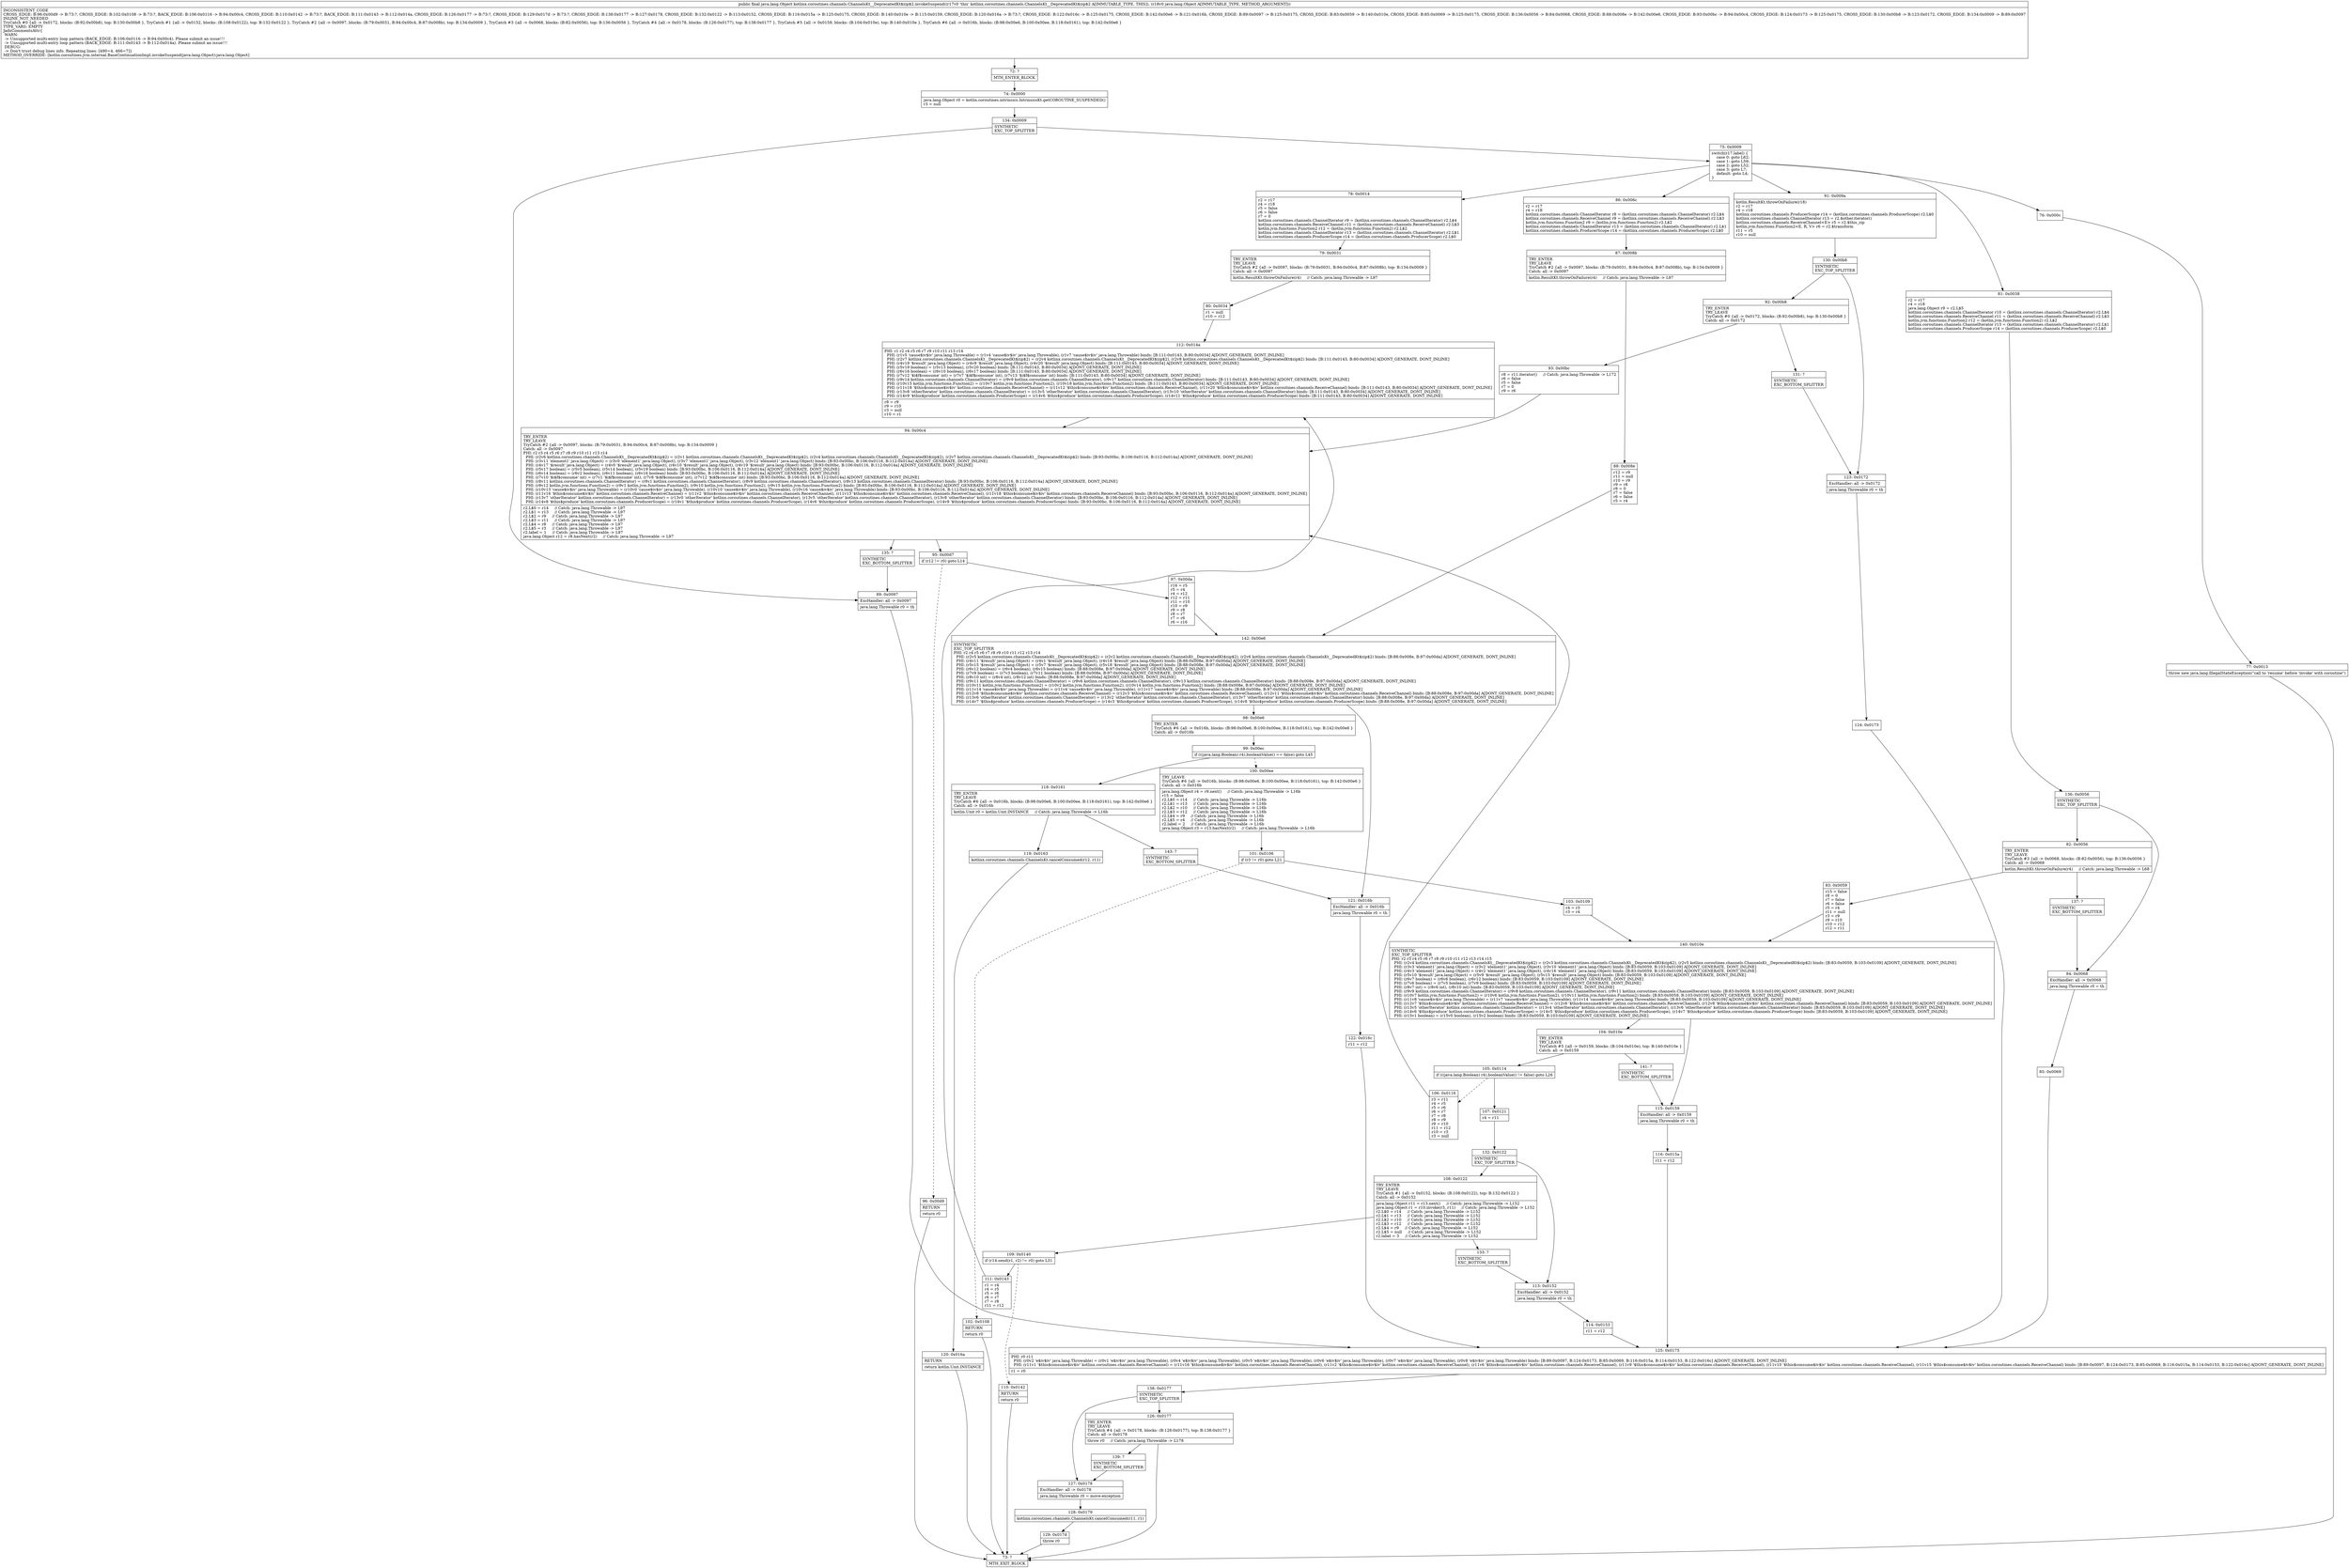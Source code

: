 digraph "CFG forkotlinx.coroutines.channels.ChannelsKt__DeprecatedKt$zip$2.invokeSuspend(Ljava\/lang\/Object;)Ljava\/lang\/Object;" {
Node_72 [shape=record,label="{72\:\ ?|MTH_ENTER_BLOCK\l}"];
Node_74 [shape=record,label="{74\:\ 0x0000|java.lang.Object r0 = kotlin.coroutines.intrinsics.IntrinsicsKt.getCOROUTINE_SUSPENDED()\lr3 = null\l}"];
Node_134 [shape=record,label="{134\:\ 0x0009|SYNTHETIC\lEXC_TOP_SPLITTER\l}"];
Node_75 [shape=record,label="{75\:\ 0x0009|switch(r17.label) \{\l    case 0: goto L62;\l    case 1: goto L59;\l    case 2: goto L52;\l    case 3: goto L7;\l    default: goto L4;\l\}\l}"];
Node_76 [shape=record,label="{76\:\ 0x000c}"];
Node_77 [shape=record,label="{77\:\ 0x0013|throw new java.lang.IllegalStateException(\"call to 'resume' before 'invoke' with coroutine\")\l}"];
Node_73 [shape=record,label="{73\:\ ?|MTH_EXIT_BLOCK\l}"];
Node_78 [shape=record,label="{78\:\ 0x0014|r2 = r17\lr4 = r18\lr5 = false\lr6 = false\lr7 = 0\lkotlinx.coroutines.channels.ChannelIterator r9 = (kotlinx.coroutines.channels.ChannelIterator) r2.L$4\lkotlinx.coroutines.channels.ReceiveChannel r11 = (kotlinx.coroutines.channels.ReceiveChannel) r2.L$3\lkotlin.jvm.functions.Function2 r12 = (kotlin.jvm.functions.Function2) r2.L$2\lkotlinx.coroutines.channels.ChannelIterator r13 = (kotlinx.coroutines.channels.ChannelIterator) r2.L$1\lkotlinx.coroutines.channels.ProducerScope r14 = (kotlinx.coroutines.channels.ProducerScope) r2.L$0\l}"];
Node_79 [shape=record,label="{79\:\ 0x0031|TRY_ENTER\lTRY_LEAVE\lTryCatch #2 \{all \-\> 0x0097, blocks: (B:79:0x0031, B:94:0x00c4, B:87:0x008b), top: B:134:0x0009 \}\lCatch: all \-\> 0x0097\l|kotlin.ResultKt.throwOnFailure(r4)     \/\/ Catch: java.lang.Throwable \-\> L97\l}"];
Node_80 [shape=record,label="{80\:\ 0x0034|r1 = null\lr10 = r12\l}"];
Node_112 [shape=record,label="{112\:\ 0x014a|PHI: r1 r2 r4 r5 r6 r7 r9 r10 r11 r13 r14 \l  PHI: (r1v5 'cause$iv$iv' java.lang.Throwable) = (r1v4 'cause$iv$iv' java.lang.Throwable), (r1v7 'cause$iv$iv' java.lang.Throwable) binds: [B:111:0x0143, B:80:0x0034] A[DONT_GENERATE, DONT_INLINE]\l  PHI: (r2v7 kotlinx.coroutines.channels.ChannelsKt__DeprecatedKt$zip$2) = (r2v4 kotlinx.coroutines.channels.ChannelsKt__DeprecatedKt$zip$2), (r2v8 kotlinx.coroutines.channels.ChannelsKt__DeprecatedKt$zip$2) binds: [B:111:0x0143, B:80:0x0034] A[DONT_GENERATE, DONT_INLINE]\l  PHI: (r4v19 '$result' java.lang.Object) = (r4v9 '$result' java.lang.Object), (r4v20 '$result' java.lang.Object) binds: [B:111:0x0143, B:80:0x0034] A[DONT_GENERATE, DONT_INLINE]\l  PHI: (r5v19 boolean) = (r5v13 boolean), (r5v20 boolean) binds: [B:111:0x0143, B:80:0x0034] A[DONT_GENERATE, DONT_INLINE]\l  PHI: (r6v16 boolean) = (r6v10 boolean), (r6v17 boolean) binds: [B:111:0x0143, B:80:0x0034] A[DONT_GENERATE, DONT_INLINE]\l  PHI: (r7v12 '$i$f$consume' int) = (r7v7 '$i$f$consume' int), (r7v13 '$i$f$consume' int) binds: [B:111:0x0143, B:80:0x0034] A[DONT_GENERATE, DONT_INLINE]\l  PHI: (r9v14 kotlinx.coroutines.channels.ChannelIterator) = (r9v9 kotlinx.coroutines.channels.ChannelIterator), (r9v17 kotlinx.coroutines.channels.ChannelIterator) binds: [B:111:0x0143, B:80:0x0034] A[DONT_GENERATE, DONT_INLINE]\l  PHI: (r10v15 kotlin.jvm.functions.Function2) = (r10v7 kotlin.jvm.functions.Function2), (r10v18 kotlin.jvm.functions.Function2) binds: [B:111:0x0143, B:80:0x0034] A[DONT_GENERATE, DONT_INLINE]\l  PHI: (r11v18 '$this$consume$iv$iv' kotlinx.coroutines.channels.ReceiveChannel) = (r11v12 '$this$consume$iv$iv' kotlinx.coroutines.channels.ReceiveChannel), (r11v20 '$this$consume$iv$iv' kotlinx.coroutines.channels.ReceiveChannel) binds: [B:111:0x0143, B:80:0x0034] A[DONT_GENERATE, DONT_INLINE]\l  PHI: (r13v8 'otherIterator' kotlinx.coroutines.channels.ChannelIterator) = (r13v5 'otherIterator' kotlinx.coroutines.channels.ChannelIterator), (r13v10 'otherIterator' kotlinx.coroutines.channels.ChannelIterator) binds: [B:111:0x0143, B:80:0x0034] A[DONT_GENERATE, DONT_INLINE]\l  PHI: (r14v9 '$this$produce' kotlinx.coroutines.channels.ProducerScope) = (r14v6 '$this$produce' kotlinx.coroutines.channels.ProducerScope), (r14v11 '$this$produce' kotlinx.coroutines.channels.ProducerScope) binds: [B:111:0x0143, B:80:0x0034] A[DONT_GENERATE, DONT_INLINE]\l|r8 = r9\lr9 = r10\lr3 = null\lr10 = r1\l}"];
Node_94 [shape=record,label="{94\:\ 0x00c4|TRY_ENTER\lTRY_LEAVE\lTryCatch #2 \{all \-\> 0x0097, blocks: (B:79:0x0031, B:94:0x00c4, B:87:0x008b), top: B:134:0x0009 \}\lCatch: all \-\> 0x0097\lPHI: r2 r3 r4 r5 r6 r7 r8 r9 r10 r11 r13 r14 \l  PHI: (r2v6 kotlinx.coroutines.channels.ChannelsKt__DeprecatedKt$zip$2) = (r2v1 kotlinx.coroutines.channels.ChannelsKt__DeprecatedKt$zip$2), (r2v4 kotlinx.coroutines.channels.ChannelsKt__DeprecatedKt$zip$2), (r2v7 kotlinx.coroutines.channels.ChannelsKt__DeprecatedKt$zip$2) binds: [B:93:0x00bc, B:106:0x0116, B:112:0x014a] A[DONT_GENERATE, DONT_INLINE]\l  PHI: (r3v11 'element1' java.lang.Object) = (r3v0 'element1' java.lang.Object), (r3v7 'element1' java.lang.Object), (r3v12 'element1' java.lang.Object) binds: [B:93:0x00bc, B:106:0x0116, B:112:0x014a] A[DONT_GENERATE, DONT_INLINE]\l  PHI: (r4v17 '$result' java.lang.Object) = (r4v0 '$result' java.lang.Object), (r4v10 '$result' java.lang.Object), (r4v19 '$result' java.lang.Object) binds: [B:93:0x00bc, B:106:0x0116, B:112:0x014a] A[DONT_GENERATE, DONT_INLINE]\l  PHI: (r5v17 boolean) = (r5v5 boolean), (r5v14 boolean), (r5v19 boolean) binds: [B:93:0x00bc, B:106:0x0116, B:112:0x014a] A[DONT_GENERATE, DONT_INLINE]\l  PHI: (r6v14 boolean) = (r6v2 boolean), (r6v11 boolean), (r6v16 boolean) binds: [B:93:0x00bc, B:106:0x0116, B:112:0x014a] A[DONT_GENERATE, DONT_INLINE]\l  PHI: (r7v10 '$i$f$consume' int) = (r7v1 '$i$f$consume' int), (r7v8 '$i$f$consume' int), (r7v12 '$i$f$consume' int) binds: [B:93:0x00bc, B:106:0x0116, B:112:0x014a] A[DONT_GENERATE, DONT_INLINE]\l  PHI: (r8v11 kotlinx.coroutines.channels.ChannelIterator) = (r8v1 kotlinx.coroutines.channels.ChannelIterator), (r8v9 kotlinx.coroutines.channels.ChannelIterator), (r8v13 kotlinx.coroutines.channels.ChannelIterator) binds: [B:93:0x00bc, B:106:0x0116, B:112:0x014a] A[DONT_GENERATE, DONT_INLINE]\l  PHI: (r9v12 kotlin.jvm.functions.Function2) = (r9v1 kotlin.jvm.functions.Function2), (r9v10 kotlin.jvm.functions.Function2), (r9v15 kotlin.jvm.functions.Function2) binds: [B:93:0x00bc, B:106:0x0116, B:112:0x014a] A[DONT_GENERATE, DONT_INLINE]\l  PHI: (r10v13 'cause$iv$iv' java.lang.Throwable) = (r10v0 'cause$iv$iv' java.lang.Throwable), (r10v10 'cause$iv$iv' java.lang.Throwable), (r10v16 'cause$iv$iv' java.lang.Throwable) binds: [B:93:0x00bc, B:106:0x0116, B:112:0x014a] A[DONT_GENERATE, DONT_INLINE]\l  PHI: (r11v16 '$this$consume$iv$iv' kotlinx.coroutines.channels.ReceiveChannel) = (r11v2 '$this$consume$iv$iv' kotlinx.coroutines.channels.ReceiveChannel), (r11v13 '$this$consume$iv$iv' kotlinx.coroutines.channels.ReceiveChannel), (r11v18 '$this$consume$iv$iv' kotlinx.coroutines.channels.ReceiveChannel) binds: [B:93:0x00bc, B:106:0x0116, B:112:0x014a] A[DONT_GENERATE, DONT_INLINE]\l  PHI: (r13v7 'otherIterator' kotlinx.coroutines.channels.ChannelIterator) = (r13v0 'otherIterator' kotlinx.coroutines.channels.ChannelIterator), (r13v5 'otherIterator' kotlinx.coroutines.channels.ChannelIterator), (r13v8 'otherIterator' kotlinx.coroutines.channels.ChannelIterator) binds: [B:93:0x00bc, B:106:0x0116, B:112:0x014a] A[DONT_GENERATE, DONT_INLINE]\l  PHI: (r14v8 '$this$produce' kotlinx.coroutines.channels.ProducerScope) = (r14v1 '$this$produce' kotlinx.coroutines.channels.ProducerScope), (r14v6 '$this$produce' kotlinx.coroutines.channels.ProducerScope), (r14v9 '$this$produce' kotlinx.coroutines.channels.ProducerScope) binds: [B:93:0x00bc, B:106:0x0116, B:112:0x014a] A[DONT_GENERATE, DONT_INLINE]\l|r2.L$0 = r14     \/\/ Catch: java.lang.Throwable \-\> L97\lr2.L$1 = r13     \/\/ Catch: java.lang.Throwable \-\> L97\lr2.L$2 = r9     \/\/ Catch: java.lang.Throwable \-\> L97\lr2.L$3 = r11     \/\/ Catch: java.lang.Throwable \-\> L97\lr2.L$4 = r8     \/\/ Catch: java.lang.Throwable \-\> L97\lr2.L$5 = r3     \/\/ Catch: java.lang.Throwable \-\> L97\lr2.label = 1     \/\/ Catch: java.lang.Throwable \-\> L97\ljava.lang.Object r12 = r8.hasNext(r2)     \/\/ Catch: java.lang.Throwable \-\> L97\l}"];
Node_95 [shape=record,label="{95\:\ 0x00d7|if (r12 != r0) goto L14\l}"];
Node_96 [shape=record,label="{96\:\ 0x00d9|RETURN\l|return r0\l}"];
Node_97 [shape=record,label="{97\:\ 0x00da|r16 = r5\lr5 = r4\lr4 = r12\lr12 = r11\lr11 = r10\lr10 = r9\lr9 = r8\lr8 = r7\lr7 = r6\lr6 = r16\l}"];
Node_142 [shape=record,label="{142\:\ 0x00e6|SYNTHETIC\lEXC_TOP_SPLITTER\lPHI: r2 r4 r5 r6 r7 r8 r9 r10 r11 r12 r13 r14 \l  PHI: (r2v5 kotlinx.coroutines.channels.ChannelsKt__DeprecatedKt$zip$2) = (r2v2 kotlinx.coroutines.channels.ChannelsKt__DeprecatedKt$zip$2), (r2v6 kotlinx.coroutines.channels.ChannelsKt__DeprecatedKt$zip$2) binds: [B:88:0x008e, B:97:0x00da] A[DONT_GENERATE, DONT_INLINE]\l  PHI: (r4v11 '$result' java.lang.Object) = (r4v1 '$result' java.lang.Object), (r4v18 '$result' java.lang.Object) binds: [B:88:0x008e, B:97:0x00da] A[DONT_GENERATE, DONT_INLINE]\l  PHI: (r5v15 '$result' java.lang.Object) = (r5v7 '$result' java.lang.Object), (r5v18 '$result' java.lang.Object) binds: [B:88:0x008e, B:97:0x00da] A[DONT_GENERATE, DONT_INLINE]\l  PHI: (r6v12 boolean) = (r6v4 boolean), (r6v15 boolean) binds: [B:88:0x008e, B:97:0x00da] A[DONT_GENERATE, DONT_INLINE]\l  PHI: (r7v9 boolean) = (r7v3 boolean), (r7v11 boolean) binds: [B:88:0x008e, B:97:0x00da] A[DONT_GENERATE, DONT_INLINE]\l  PHI: (r8v10 int) = (r8v4 int), (r8v12 int) binds: [B:88:0x008e, B:97:0x00da] A[DONT_GENERATE, DONT_INLINE]\l  PHI: (r9v11 kotlinx.coroutines.channels.ChannelIterator) = (r9v6 kotlinx.coroutines.channels.ChannelIterator), (r9v13 kotlinx.coroutines.channels.ChannelIterator) binds: [B:88:0x008e, B:97:0x00da] A[DONT_GENERATE, DONT_INLINE]\l  PHI: (r10v11 kotlin.jvm.functions.Function2) = (r10v2 kotlin.jvm.functions.Function2), (r10v14 kotlin.jvm.functions.Function2) binds: [B:88:0x008e, B:97:0x00da] A[DONT_GENERATE, DONT_INLINE]\l  PHI: (r11v14 'cause$iv$iv' java.lang.Throwable) = (r11v4 'cause$iv$iv' java.lang.Throwable), (r11v17 'cause$iv$iv' java.lang.Throwable) binds: [B:88:0x008e, B:97:0x00da] A[DONT_GENERATE, DONT_INLINE]\l  PHI: (r12v8 '$this$consume$iv$iv' kotlinx.coroutines.channels.ReceiveChannel) = (r12v3 '$this$consume$iv$iv' kotlinx.coroutines.channels.ReceiveChannel), (r12v11 '$this$consume$iv$iv' kotlinx.coroutines.channels.ReceiveChannel) binds: [B:88:0x008e, B:97:0x00da] A[DONT_GENERATE, DONT_INLINE]\l  PHI: (r13v6 'otherIterator' kotlinx.coroutines.channels.ChannelIterator) = (r13v2 'otherIterator' kotlinx.coroutines.channels.ChannelIterator), (r13v7 'otherIterator' kotlinx.coroutines.channels.ChannelIterator) binds: [B:88:0x008e, B:97:0x00da] A[DONT_GENERATE, DONT_INLINE]\l  PHI: (r14v7 '$this$produce' kotlinx.coroutines.channels.ProducerScope) = (r14v3 '$this$produce' kotlinx.coroutines.channels.ProducerScope), (r14v8 '$this$produce' kotlinx.coroutines.channels.ProducerScope) binds: [B:88:0x008e, B:97:0x00da] A[DONT_GENERATE, DONT_INLINE]\l}"];
Node_98 [shape=record,label="{98\:\ 0x00e6|TRY_ENTER\lTryCatch #6 \{all \-\> 0x016b, blocks: (B:98:0x00e6, B:100:0x00ee, B:118:0x0161), top: B:142:0x00e6 \}\lCatch: all \-\> 0x016b\l}"];
Node_99 [shape=record,label="{99\:\ 0x00ec|if (((java.lang.Boolean) r4).booleanValue() == false) goto L45\l}"];
Node_100 [shape=record,label="{100\:\ 0x00ee|TRY_LEAVE\lTryCatch #6 \{all \-\> 0x016b, blocks: (B:98:0x00e6, B:100:0x00ee, B:118:0x0161), top: B:142:0x00e6 \}\lCatch: all \-\> 0x016b\l|java.lang.Object r4 = r9.next()     \/\/ Catch: java.lang.Throwable \-\> L16b\lr15 = false\lr2.L$0 = r14     \/\/ Catch: java.lang.Throwable \-\> L16b\lr2.L$1 = r13     \/\/ Catch: java.lang.Throwable \-\> L16b\lr2.L$2 = r10     \/\/ Catch: java.lang.Throwable \-\> L16b\lr2.L$3 = r12     \/\/ Catch: java.lang.Throwable \-\> L16b\lr2.L$4 = r9     \/\/ Catch: java.lang.Throwable \-\> L16b\lr2.L$5 = r4     \/\/ Catch: java.lang.Throwable \-\> L16b\lr2.label = 2     \/\/ Catch: java.lang.Throwable \-\> L16b\ljava.lang.Object r3 = r13.hasNext(r2)     \/\/ Catch: java.lang.Throwable \-\> L16b\l}"];
Node_101 [shape=record,label="{101\:\ 0x0106|if (r3 != r0) goto L21\l}"];
Node_102 [shape=record,label="{102\:\ 0x0108|RETURN\l|return r0\l}"];
Node_103 [shape=record,label="{103\:\ 0x0109|r4 = r3\lr3 = r4\l}"];
Node_140 [shape=record,label="{140\:\ 0x010e|SYNTHETIC\lEXC_TOP_SPLITTER\lPHI: r2 r3 r4 r5 r6 r7 r8 r9 r10 r11 r12 r13 r14 r15 \l  PHI: (r2v4 kotlinx.coroutines.channels.ChannelsKt__DeprecatedKt$zip$2) = (r2v3 kotlinx.coroutines.channels.ChannelsKt__DeprecatedKt$zip$2), (r2v5 kotlinx.coroutines.channels.ChannelsKt__DeprecatedKt$zip$2) binds: [B:83:0x0059, B:103:0x0109] A[DONT_GENERATE, DONT_INLINE]\l  PHI: (r3v3 'element1' java.lang.Object) = (r3v2 'element1' java.lang.Object), (r3v10 'element1' java.lang.Object) binds: [B:83:0x0059, B:103:0x0109] A[DONT_GENERATE, DONT_INLINE]\l  PHI: (r4v3 'element1' java.lang.Object) = (r4v2 'element1' java.lang.Object), (r4v16 'element1' java.lang.Object) binds: [B:83:0x0059, B:103:0x0109] A[DONT_GENERATE, DONT_INLINE]\l  PHI: (r5v10 '$result' java.lang.Object) = (r5v9 '$result' java.lang.Object), (r5v15 '$result' java.lang.Object) binds: [B:83:0x0059, B:103:0x0109] A[DONT_GENERATE, DONT_INLINE]\l  PHI: (r6v7 boolean) = (r6v6 boolean), (r6v12 boolean) binds: [B:83:0x0059, B:103:0x0109] A[DONT_GENERATE, DONT_INLINE]\l  PHI: (r7v6 boolean) = (r7v5 boolean), (r7v9 boolean) binds: [B:83:0x0059, B:103:0x0109] A[DONT_GENERATE, DONT_INLINE]\l  PHI: (r8v7 int) = (r8v6 int), (r8v10 int) binds: [B:83:0x0059, B:103:0x0109] A[DONT_GENERATE, DONT_INLINE]\l  PHI: (r9v9 kotlinx.coroutines.channels.ChannelIterator) = (r9v8 kotlinx.coroutines.channels.ChannelIterator), (r9v11 kotlinx.coroutines.channels.ChannelIterator) binds: [B:83:0x0059, B:103:0x0109] A[DONT_GENERATE, DONT_INLINE]\l  PHI: (r10v7 kotlin.jvm.functions.Function2) = (r10v6 kotlin.jvm.functions.Function2), (r10v11 kotlin.jvm.functions.Function2) binds: [B:83:0x0059, B:103:0x0109] A[DONT_GENERATE, DONT_INLINE]\l  PHI: (r11v8 'cause$iv$iv' java.lang.Throwable) = (r11v7 'cause$iv$iv' java.lang.Throwable), (r11v14 'cause$iv$iv' java.lang.Throwable) binds: [B:83:0x0059, B:103:0x0109] A[DONT_GENERATE, DONT_INLINE]\l  PHI: (r12v7 '$this$consume$iv$iv' kotlinx.coroutines.channels.ReceiveChannel) = (r12v6 '$this$consume$iv$iv' kotlinx.coroutines.channels.ReceiveChannel), (r12v8 '$this$consume$iv$iv' kotlinx.coroutines.channels.ReceiveChannel) binds: [B:83:0x0059, B:103:0x0109] A[DONT_GENERATE, DONT_INLINE]\l  PHI: (r13v5 'otherIterator' kotlinx.coroutines.channels.ChannelIterator) = (r13v4 'otherIterator' kotlinx.coroutines.channels.ChannelIterator), (r13v6 'otherIterator' kotlinx.coroutines.channels.ChannelIterator) binds: [B:83:0x0059, B:103:0x0109] A[DONT_GENERATE, DONT_INLINE]\l  PHI: (r14v6 '$this$produce' kotlinx.coroutines.channels.ProducerScope) = (r14v5 '$this$produce' kotlinx.coroutines.channels.ProducerScope), (r14v7 '$this$produce' kotlinx.coroutines.channels.ProducerScope) binds: [B:83:0x0059, B:103:0x0109] A[DONT_GENERATE, DONT_INLINE]\l  PHI: (r15v1 boolean) = (r15v0 boolean), (r15v2 boolean) binds: [B:83:0x0059, B:103:0x0109] A[DONT_GENERATE, DONT_INLINE]\l}"];
Node_104 [shape=record,label="{104\:\ 0x010e|TRY_ENTER\lTRY_LEAVE\lTryCatch #5 \{all \-\> 0x0159, blocks: (B:104:0x010e), top: B:140:0x010e \}\lCatch: all \-\> 0x0159\l}"];
Node_105 [shape=record,label="{105\:\ 0x0114|if (((java.lang.Boolean) r4).booleanValue() != false) goto L26\l}"];
Node_106 [shape=record,label="{106\:\ 0x0116|r3 = r11\lr4 = r5\lr5 = r6\lr6 = r7\lr7 = r8\lr8 = r9\lr9 = r10\lr11 = r12\lr10 = r3\lr3 = null\l}"];
Node_107 [shape=record,label="{107\:\ 0x0121|r4 = r11\l}"];
Node_132 [shape=record,label="{132\:\ 0x0122|SYNTHETIC\lEXC_TOP_SPLITTER\l}"];
Node_108 [shape=record,label="{108\:\ 0x0122|TRY_ENTER\lTRY_LEAVE\lTryCatch #1 \{all \-\> 0x0152, blocks: (B:108:0x0122), top: B:132:0x0122 \}\lCatch: all \-\> 0x0152\l|java.lang.Object r11 = r13.next()     \/\/ Catch: java.lang.Throwable \-\> L152\ljava.lang.Object r1 = r10.invoke(r3, r11)     \/\/ Catch: java.lang.Throwable \-\> L152\lr2.L$0 = r14     \/\/ Catch: java.lang.Throwable \-\> L152\lr2.L$1 = r13     \/\/ Catch: java.lang.Throwable \-\> L152\lr2.L$2 = r10     \/\/ Catch: java.lang.Throwable \-\> L152\lr2.L$3 = r12     \/\/ Catch: java.lang.Throwable \-\> L152\lr2.L$4 = r9     \/\/ Catch: java.lang.Throwable \-\> L152\lr2.L$5 = null     \/\/ Catch: java.lang.Throwable \-\> L152\lr2.label = 3     \/\/ Catch: java.lang.Throwable \-\> L152\l}"];
Node_109 [shape=record,label="{109\:\ 0x0140|if (r14.send(r1, r2) != r0) goto L31\l}"];
Node_110 [shape=record,label="{110\:\ 0x0142|RETURN\l|return r0\l}"];
Node_111 [shape=record,label="{111\:\ 0x0143|r1 = r4\lr4 = r5\lr5 = r6\lr6 = r7\lr7 = r8\lr11 = r12\l}"];
Node_133 [shape=record,label="{133\:\ ?|SYNTHETIC\lEXC_BOTTOM_SPLITTER\l}"];
Node_113 [shape=record,label="{113\:\ 0x0152|ExcHandler: all \-\> 0x0152\l|java.lang.Throwable r0 = th\l}"];
Node_114 [shape=record,label="{114\:\ 0x0153|r11 = r12\l}"];
Node_125 [shape=record,label="{125\:\ 0x0175|PHI: r0 r11 \l  PHI: (r0v2 'e$iv$iv' java.lang.Throwable) = (r0v1 'e$iv$iv' java.lang.Throwable), (r0v4 'e$iv$iv' java.lang.Throwable), (r0v5 'e$iv$iv' java.lang.Throwable), (r0v6 'e$iv$iv' java.lang.Throwable), (r0v7 'e$iv$iv' java.lang.Throwable), (r0v8 'e$iv$iv' java.lang.Throwable) binds: [B:89:0x0097, B:124:0x0173, B:85:0x0069, B:116:0x015a, B:114:0x0153, B:122:0x016c] A[DONT_GENERATE, DONT_INLINE]\l  PHI: (r11v1 '$this$consume$iv$iv' kotlinx.coroutines.channels.ReceiveChannel) = (r11v16 '$this$consume$iv$iv' kotlinx.coroutines.channels.ReceiveChannel), (r11v2 '$this$consume$iv$iv' kotlinx.coroutines.channels.ReceiveChannel), (r11v6 '$this$consume$iv$iv' kotlinx.coroutines.channels.ReceiveChannel), (r11v9 '$this$consume$iv$iv' kotlinx.coroutines.channels.ReceiveChannel), (r11v10 '$this$consume$iv$iv' kotlinx.coroutines.channels.ReceiveChannel), (r11v15 '$this$consume$iv$iv' kotlinx.coroutines.channels.ReceiveChannel) binds: [B:89:0x0097, B:124:0x0173, B:85:0x0069, B:116:0x015a, B:114:0x0153, B:122:0x016c] A[DONT_GENERATE, DONT_INLINE]\l|r1 = r0\l}"];
Node_138 [shape=record,label="{138\:\ 0x0177|SYNTHETIC\lEXC_TOP_SPLITTER\l}"];
Node_126 [shape=record,label="{126\:\ 0x0177|TRY_ENTER\lTRY_LEAVE\lTryCatch #4 \{all \-\> 0x0178, blocks: (B:126:0x0177), top: B:138:0x0177 \}\lCatch: all \-\> 0x0178\l|throw r0     \/\/ Catch: java.lang.Throwable \-\> L178\l}"];
Node_139 [shape=record,label="{139\:\ ?|SYNTHETIC\lEXC_BOTTOM_SPLITTER\l}"];
Node_127 [shape=record,label="{127\:\ 0x0178|ExcHandler: all \-\> 0x0178\l|java.lang.Throwable r0 = move\-exception\l}"];
Node_128 [shape=record,label="{128\:\ 0x0179|kotlinx.coroutines.channels.ChannelsKt.cancelConsumed(r11, r1)\l}"];
Node_129 [shape=record,label="{129\:\ 0x017d|throw r0\l}"];
Node_141 [shape=record,label="{141\:\ ?|SYNTHETIC\lEXC_BOTTOM_SPLITTER\l}"];
Node_115 [shape=record,label="{115\:\ 0x0159|ExcHandler: all \-\> 0x0159\l|java.lang.Throwable r0 = th\l}"];
Node_116 [shape=record,label="{116\:\ 0x015a|r11 = r12\l}"];
Node_118 [shape=record,label="{118\:\ 0x0161|TRY_ENTER\lTRY_LEAVE\lTryCatch #6 \{all \-\> 0x016b, blocks: (B:98:0x00e6, B:100:0x00ee, B:118:0x0161), top: B:142:0x00e6 \}\lCatch: all \-\> 0x016b\l|kotlin.Unit r0 = kotlin.Unit.INSTANCE     \/\/ Catch: java.lang.Throwable \-\> L16b\l}"];
Node_119 [shape=record,label="{119\:\ 0x0163|kotlinx.coroutines.channels.ChannelsKt.cancelConsumed(r12, r11)\l}"];
Node_120 [shape=record,label="{120\:\ 0x016a|RETURN\l|return kotlin.Unit.INSTANCE\l}"];
Node_143 [shape=record,label="{143\:\ ?|SYNTHETIC\lEXC_BOTTOM_SPLITTER\l}"];
Node_121 [shape=record,label="{121\:\ 0x016b|ExcHandler: all \-\> 0x016b\l|java.lang.Throwable r0 = th\l}"];
Node_122 [shape=record,label="{122\:\ 0x016c|r11 = r12\l}"];
Node_135 [shape=record,label="{135\:\ ?|SYNTHETIC\lEXC_BOTTOM_SPLITTER\l}"];
Node_81 [shape=record,label="{81\:\ 0x0038|r2 = r17\lr4 = r18\ljava.lang.Object r9 = r2.L$5\lkotlinx.coroutines.channels.ChannelIterator r10 = (kotlinx.coroutines.channels.ChannelIterator) r2.L$4\lkotlinx.coroutines.channels.ReceiveChannel r11 = (kotlinx.coroutines.channels.ReceiveChannel) r2.L$3\lkotlin.jvm.functions.Function2 r12 = (kotlin.jvm.functions.Function2) r2.L$2\lkotlinx.coroutines.channels.ChannelIterator r13 = (kotlinx.coroutines.channels.ChannelIterator) r2.L$1\lkotlinx.coroutines.channels.ProducerScope r14 = (kotlinx.coroutines.channels.ProducerScope) r2.L$0\l}"];
Node_136 [shape=record,label="{136\:\ 0x0056|SYNTHETIC\lEXC_TOP_SPLITTER\l}"];
Node_82 [shape=record,label="{82\:\ 0x0056|TRY_ENTER\lTRY_LEAVE\lTryCatch #3 \{all \-\> 0x0068, blocks: (B:82:0x0056), top: B:136:0x0056 \}\lCatch: all \-\> 0x0068\l|kotlin.ResultKt.throwOnFailure(r4)     \/\/ Catch: java.lang.Throwable \-\> L68\l}"];
Node_83 [shape=record,label="{83\:\ 0x0059|r15 = false\lr8 = 0\lr7 = false\lr6 = false\lr5 = r4\lr11 = null\lr3 = r9\lr9 = r10\lr10 = r12\lr12 = r11\l}"];
Node_137 [shape=record,label="{137\:\ ?|SYNTHETIC\lEXC_BOTTOM_SPLITTER\l}"];
Node_84 [shape=record,label="{84\:\ 0x0068|ExcHandler: all \-\> 0x0068\l|java.lang.Throwable r0 = th\l}"];
Node_85 [shape=record,label="{85\:\ 0x0069}"];
Node_86 [shape=record,label="{86\:\ 0x006c|r2 = r17\lr4 = r18\lkotlinx.coroutines.channels.ChannelIterator r8 = (kotlinx.coroutines.channels.ChannelIterator) r2.L$4\lkotlinx.coroutines.channels.ReceiveChannel r9 = (kotlinx.coroutines.channels.ReceiveChannel) r2.L$3\lkotlin.jvm.functions.Function2 r9 = (kotlin.jvm.functions.Function2) r2.L$2\lkotlinx.coroutines.channels.ChannelIterator r13 = (kotlinx.coroutines.channels.ChannelIterator) r2.L$1\lkotlinx.coroutines.channels.ProducerScope r14 = (kotlinx.coroutines.channels.ProducerScope) r2.L$0\l}"];
Node_87 [shape=record,label="{87\:\ 0x008b|TRY_ENTER\lTRY_LEAVE\lTryCatch #2 \{all \-\> 0x0097, blocks: (B:79:0x0031, B:94:0x00c4, B:87:0x008b), top: B:134:0x0009 \}\lCatch: all \-\> 0x0097\l|kotlin.ResultKt.throwOnFailure(r4)     \/\/ Catch: java.lang.Throwable \-\> L97\l}"];
Node_88 [shape=record,label="{88\:\ 0x008e|r12 = r9\lr11 = null\lr10 = r9\lr9 = r8\lr8 = 0\lr7 = false\lr6 = false\lr5 = r4\l}"];
Node_91 [shape=record,label="{91\:\ 0x009a|kotlin.ResultKt.throwOnFailure(r18)\lr2 = r17\lr4 = r18\lkotlinx.coroutines.channels.ProducerScope r14 = (kotlinx.coroutines.channels.ProducerScope) r2.L$0\lkotlinx.coroutines.channels.ChannelIterator r13 = r2.$other.iterator()\lkotlinx.coroutines.channels.ReceiveChannel\<E\> r5 = r2.$this_zip\lkotlin.jvm.functions.Function2\<E, R, V\> r6 = r2.$transform\lr11 = r5\lr10 = null\l}"];
Node_130 [shape=record,label="{130\:\ 0x00b8|SYNTHETIC\lEXC_TOP_SPLITTER\l}"];
Node_92 [shape=record,label="{92\:\ 0x00b8|TRY_ENTER\lTRY_LEAVE\lTryCatch #0 \{all \-\> 0x0172, blocks: (B:92:0x00b8), top: B:130:0x00b8 \}\lCatch: all \-\> 0x0172\l}"];
Node_93 [shape=record,label="{93\:\ 0x00bc|r8 = r11.iterator()     \/\/ Catch: java.lang.Throwable \-\> L172\lr6 = false\lr5 = false\lr7 = 0\lr9 = r6\l}"];
Node_131 [shape=record,label="{131\:\ ?|SYNTHETIC\lEXC_BOTTOM_SPLITTER\l}"];
Node_123 [shape=record,label="{123\:\ 0x0172|ExcHandler: all \-\> 0x0172\l|java.lang.Throwable r0 = th\l}"];
Node_124 [shape=record,label="{124\:\ 0x0173}"];
Node_89 [shape=record,label="{89\:\ 0x0097|ExcHandler: all \-\> 0x0097\l|java.lang.Throwable r0 = th\l}"];
MethodNode[shape=record,label="{public final java.lang.Object kotlinx.coroutines.channels.ChannelsKt__DeprecatedKt$zip$2.invokeSuspend((r17v0 'this' kotlinx.coroutines.channels.ChannelsKt__DeprecatedKt$zip$2 A[IMMUTABLE_TYPE, THIS]), (r18v0 java.lang.Object A[IMMUTABLE_TYPE, METHOD_ARGUMENT]))  | INCONSISTENT_CODE\lCROSS_EDGE: B:96:0x00d9 \-\> B:73:?, CROSS_EDGE: B:102:0x0108 \-\> B:73:?, BACK_EDGE: B:106:0x0116 \-\> B:94:0x00c4, CROSS_EDGE: B:110:0x0142 \-\> B:73:?, BACK_EDGE: B:111:0x0143 \-\> B:112:0x014a, CROSS_EDGE: B:126:0x0177 \-\> B:73:?, CROSS_EDGE: B:129:0x017d \-\> B:73:?, CROSS_EDGE: B:138:0x0177 \-\> B:127:0x0178, CROSS_EDGE: B:132:0x0122 \-\> B:113:0x0152, CROSS_EDGE: B:116:0x015a \-\> B:125:0x0175, CROSS_EDGE: B:140:0x010e \-\> B:115:0x0159, CROSS_EDGE: B:120:0x016a \-\> B:73:?, CROSS_EDGE: B:122:0x016c \-\> B:125:0x0175, CROSS_EDGE: B:142:0x00e6 \-\> B:121:0x016b, CROSS_EDGE: B:89:0x0097 \-\> B:125:0x0175, CROSS_EDGE: B:83:0x0059 \-\> B:140:0x010e, CROSS_EDGE: B:85:0x0069 \-\> B:125:0x0175, CROSS_EDGE: B:136:0x0056 \-\> B:84:0x0068, CROSS_EDGE: B:88:0x008e \-\> B:142:0x00e6, CROSS_EDGE: B:93:0x00bc \-\> B:94:0x00c4, CROSS_EDGE: B:124:0x0173 \-\> B:125:0x0175, CROSS_EDGE: B:130:0x00b8 \-\> B:123:0x0172, CROSS_EDGE: B:134:0x0009 \-\> B:89:0x0097\lINLINE_NOT_NEEDED\lTryCatch #0 \{all \-\> 0x0172, blocks: (B:92:0x00b8), top: B:130:0x00b8 \}, TryCatch #1 \{all \-\> 0x0152, blocks: (B:108:0x0122), top: B:132:0x0122 \}, TryCatch #2 \{all \-\> 0x0097, blocks: (B:79:0x0031, B:94:0x00c4, B:87:0x008b), top: B:134:0x0009 \}, TryCatch #3 \{all \-\> 0x0068, blocks: (B:82:0x0056), top: B:136:0x0056 \}, TryCatch #4 \{all \-\> 0x0178, blocks: (B:126:0x0177), top: B:138:0x0177 \}, TryCatch #5 \{all \-\> 0x0159, blocks: (B:104:0x010e), top: B:140:0x010e \}, TryCatch #6 \{all \-\> 0x016b, blocks: (B:98:0x00e6, B:100:0x00ee, B:118:0x0161), top: B:142:0x00e6 \}\lTYPE_VARS: EMPTY\lJadxCommentsAttr\{\l WARN: \l \-\> Unsupported multi\-entry loop pattern (BACK_EDGE: B:106:0x0116 \-\> B:94:0x00c4). Please submit an issue!!!\l \-\> Unsupported multi\-entry loop pattern (BACK_EDGE: B:111:0x0143 \-\> B:112:0x014a). Please submit an issue!!!\l DEBUG: \l \-\> Don't trust debug lines info. Repeating lines: [490=4, 466=7]\}\lMETHOD_OVERRIDE: [kotlin.coroutines.jvm.internal.BaseContinuationImpl.invokeSuspend(java.lang.Object):java.lang.Object]\l}"];
MethodNode -> Node_72;Node_72 -> Node_74;
Node_74 -> Node_134;
Node_134 -> Node_75;
Node_134 -> Node_89;
Node_75 -> Node_76;
Node_75 -> Node_78;
Node_75 -> Node_81;
Node_75 -> Node_86;
Node_75 -> Node_91;
Node_76 -> Node_77;
Node_77 -> Node_73;
Node_78 -> Node_79;
Node_79 -> Node_80;
Node_80 -> Node_112;
Node_112 -> Node_94;
Node_94 -> Node_95;
Node_94 -> Node_135;
Node_95 -> Node_96[style=dashed];
Node_95 -> Node_97;
Node_96 -> Node_73;
Node_97 -> Node_142;
Node_142 -> Node_98;
Node_142 -> Node_121;
Node_98 -> Node_99;
Node_99 -> Node_100[style=dashed];
Node_99 -> Node_118;
Node_100 -> Node_101;
Node_101 -> Node_102[style=dashed];
Node_101 -> Node_103;
Node_102 -> Node_73;
Node_103 -> Node_140;
Node_140 -> Node_104;
Node_140 -> Node_115;
Node_104 -> Node_105;
Node_104 -> Node_141;
Node_105 -> Node_106[style=dashed];
Node_105 -> Node_107;
Node_106 -> Node_94;
Node_107 -> Node_132;
Node_132 -> Node_108;
Node_132 -> Node_113;
Node_108 -> Node_109;
Node_108 -> Node_133;
Node_109 -> Node_110[style=dashed];
Node_109 -> Node_111;
Node_110 -> Node_73;
Node_111 -> Node_112;
Node_133 -> Node_113;
Node_113 -> Node_114;
Node_114 -> Node_125;
Node_125 -> Node_138;
Node_138 -> Node_126;
Node_138 -> Node_127;
Node_126 -> Node_73;
Node_126 -> Node_139;
Node_139 -> Node_127;
Node_127 -> Node_128;
Node_128 -> Node_129;
Node_129 -> Node_73;
Node_141 -> Node_115;
Node_115 -> Node_116;
Node_116 -> Node_125;
Node_118 -> Node_119;
Node_118 -> Node_143;
Node_119 -> Node_120;
Node_120 -> Node_73;
Node_143 -> Node_121;
Node_121 -> Node_122;
Node_122 -> Node_125;
Node_135 -> Node_89;
Node_81 -> Node_136;
Node_136 -> Node_82;
Node_136 -> Node_84;
Node_82 -> Node_83;
Node_82 -> Node_137;
Node_83 -> Node_140;
Node_137 -> Node_84;
Node_84 -> Node_85;
Node_85 -> Node_125;
Node_86 -> Node_87;
Node_87 -> Node_88;
Node_88 -> Node_142;
Node_91 -> Node_130;
Node_130 -> Node_92;
Node_130 -> Node_123;
Node_92 -> Node_93;
Node_92 -> Node_131;
Node_93 -> Node_94;
Node_131 -> Node_123;
Node_123 -> Node_124;
Node_124 -> Node_125;
Node_89 -> Node_125;
}

